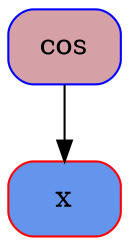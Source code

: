 digraph tree {
	node [shape=Mrecord, style=filled, fillcolor="#bba6cd", color="#552d7b"];
2576 [shape=record, style="filled,rounded", color=" #0000ff ",                          fillcolor="#d5a1a7", fontsize=14, label=" cos "];
	2576 -> 2512;
2512 [shape=record, style="filled,rounded", color="#FF0000",                          fillcolor="#6495ed", fontsize=14, label=" x "];
}
